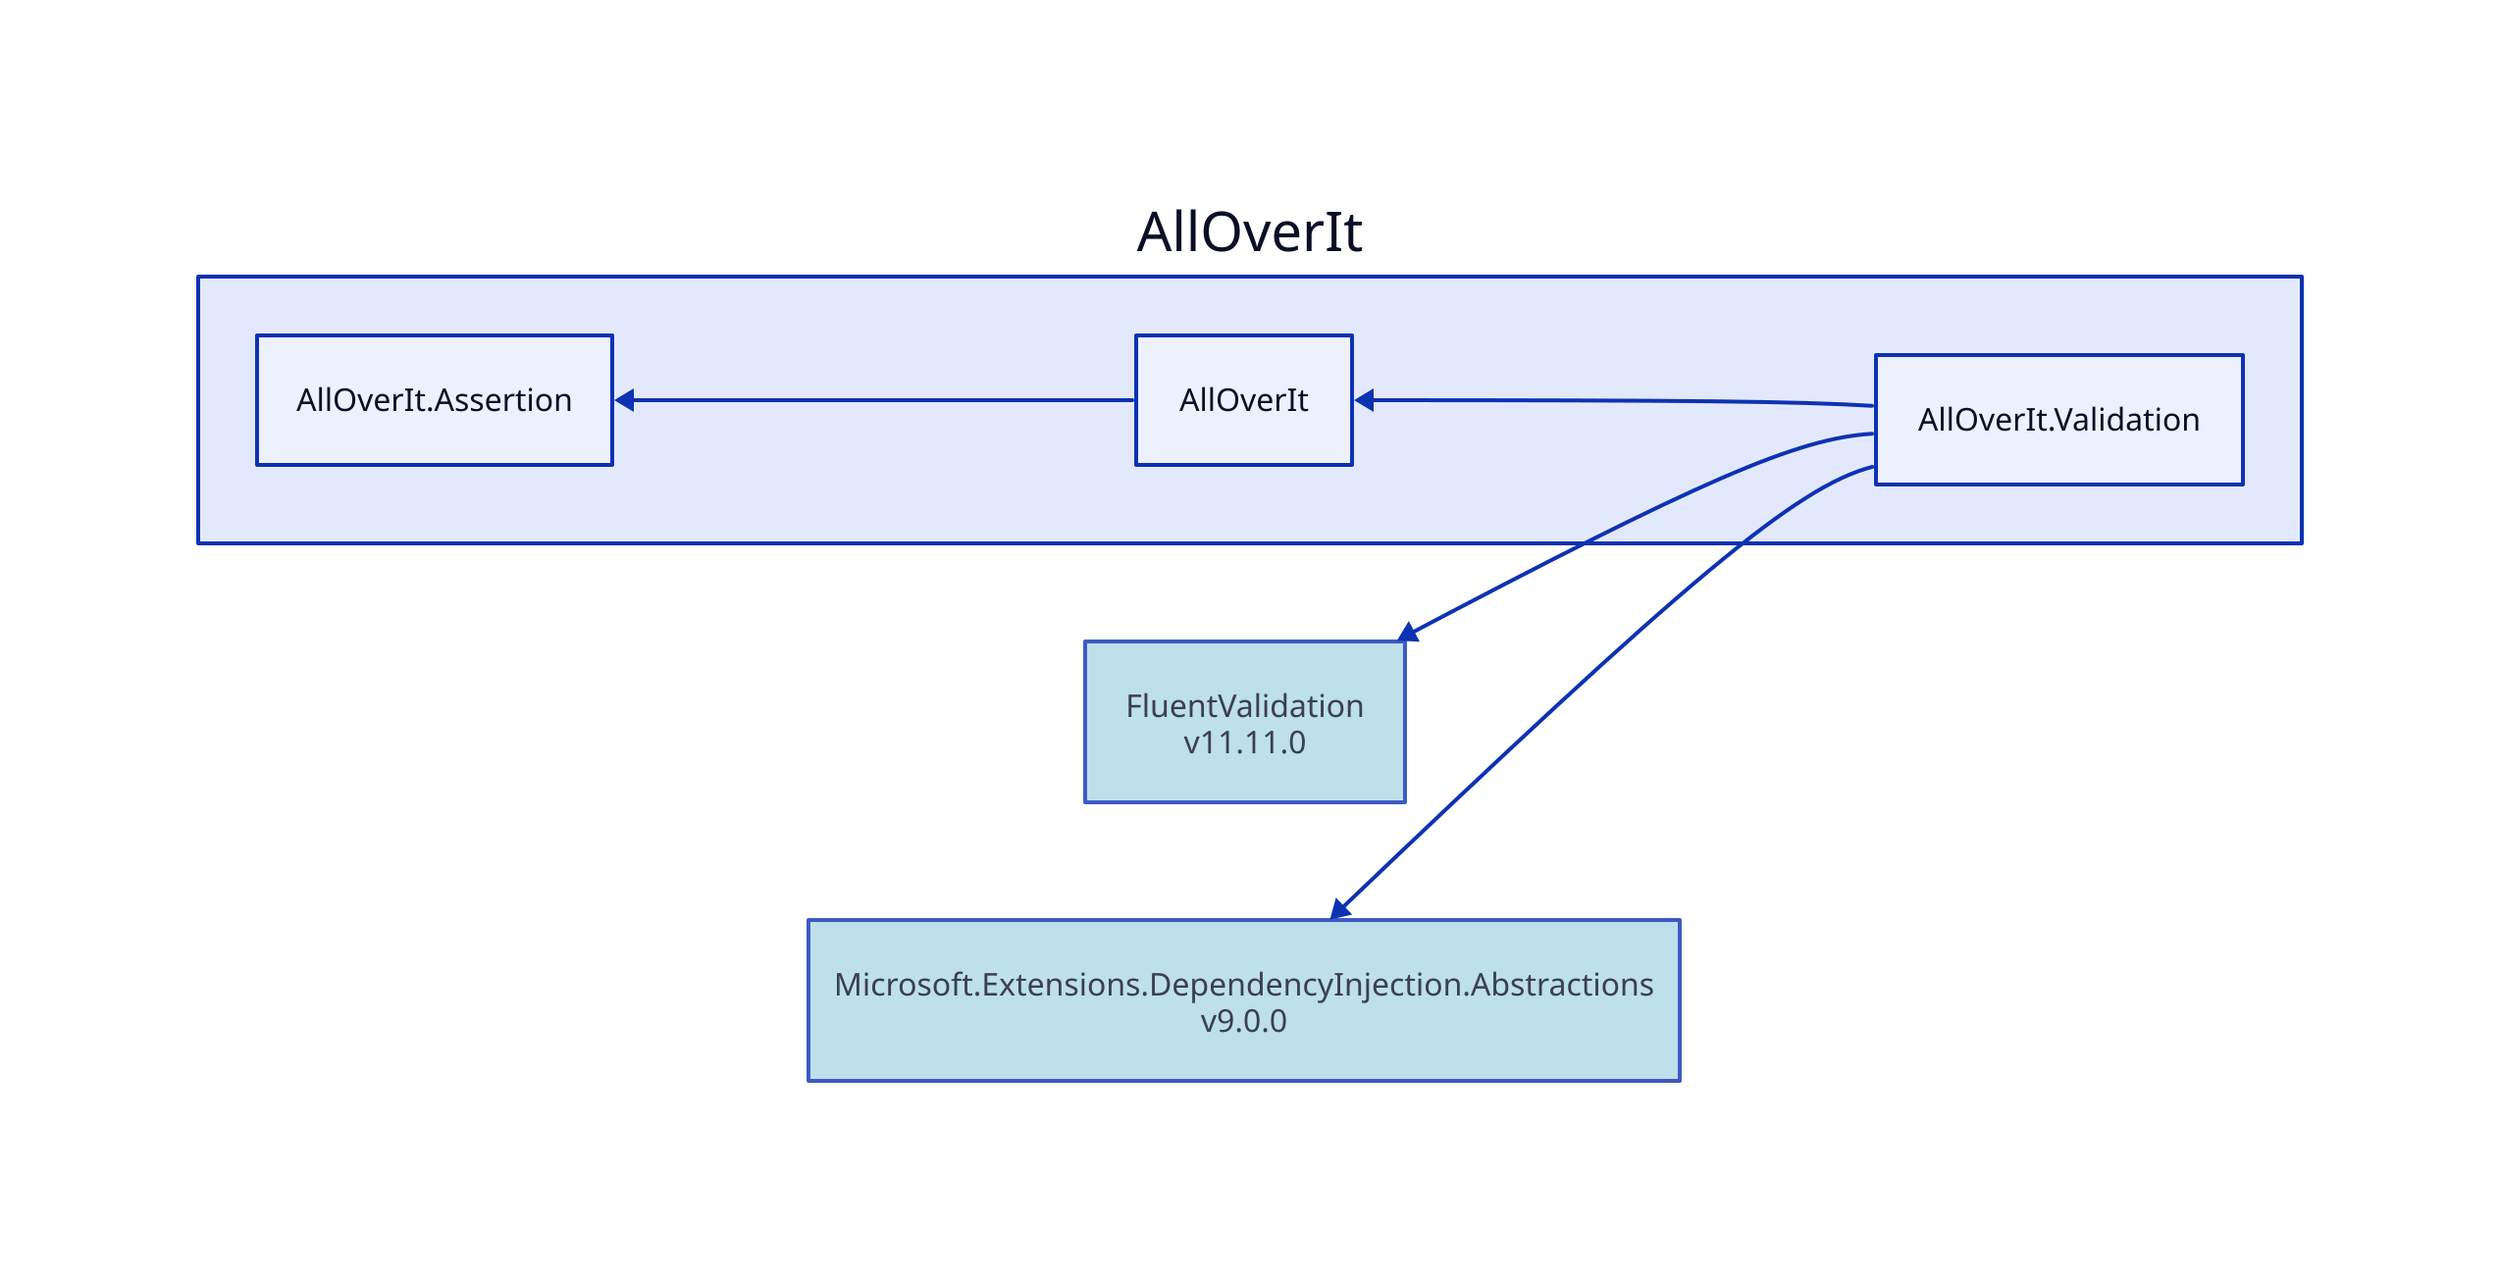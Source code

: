 direction: left

aoi: AllOverIt
aoi.alloverit-validation: AllOverIt.Validation
fluentvalidation_11-11-0: FluentValidation\nv11.11.0
fluentvalidation_11-11-0.style.fill: "#ADD8E6"
fluentvalidation_11-11-0.style.opacity: 0.8
fluentvalidation_11-11-0 <- aoi.alloverit-validation
microsoft-extensions-dependencyinjection-abstractions_9-0-0: Microsoft.Extensions.DependencyInjection.Abstractions\nv9.0.0
microsoft-extensions-dependencyinjection-abstractions_9-0-0.style.fill: "#ADD8E6"
microsoft-extensions-dependencyinjection-abstractions_9-0-0.style.opacity: 0.8
microsoft-extensions-dependencyinjection-abstractions_9-0-0 <- aoi.alloverit-validation
aoi.alloverit: AllOverIt
aoi.alloverit-assertion: AllOverIt.Assertion
aoi.alloverit-assertion <- aoi.alloverit
aoi.alloverit <- aoi.alloverit-validation
